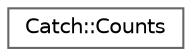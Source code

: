 digraph "Graphical Class Hierarchy"
{
 // LATEX_PDF_SIZE
  bgcolor="transparent";
  edge [fontname=Helvetica,fontsize=10,labelfontname=Helvetica,labelfontsize=10];
  node [fontname=Helvetica,fontsize=10,shape=box,height=0.2,width=0.4];
  rankdir="LR";
  Node0 [label="Catch::Counts",height=0.2,width=0.4,color="grey40", fillcolor="white", style="filled",URL="$struct_catch_1_1_counts.html",tooltip=" "];
}
